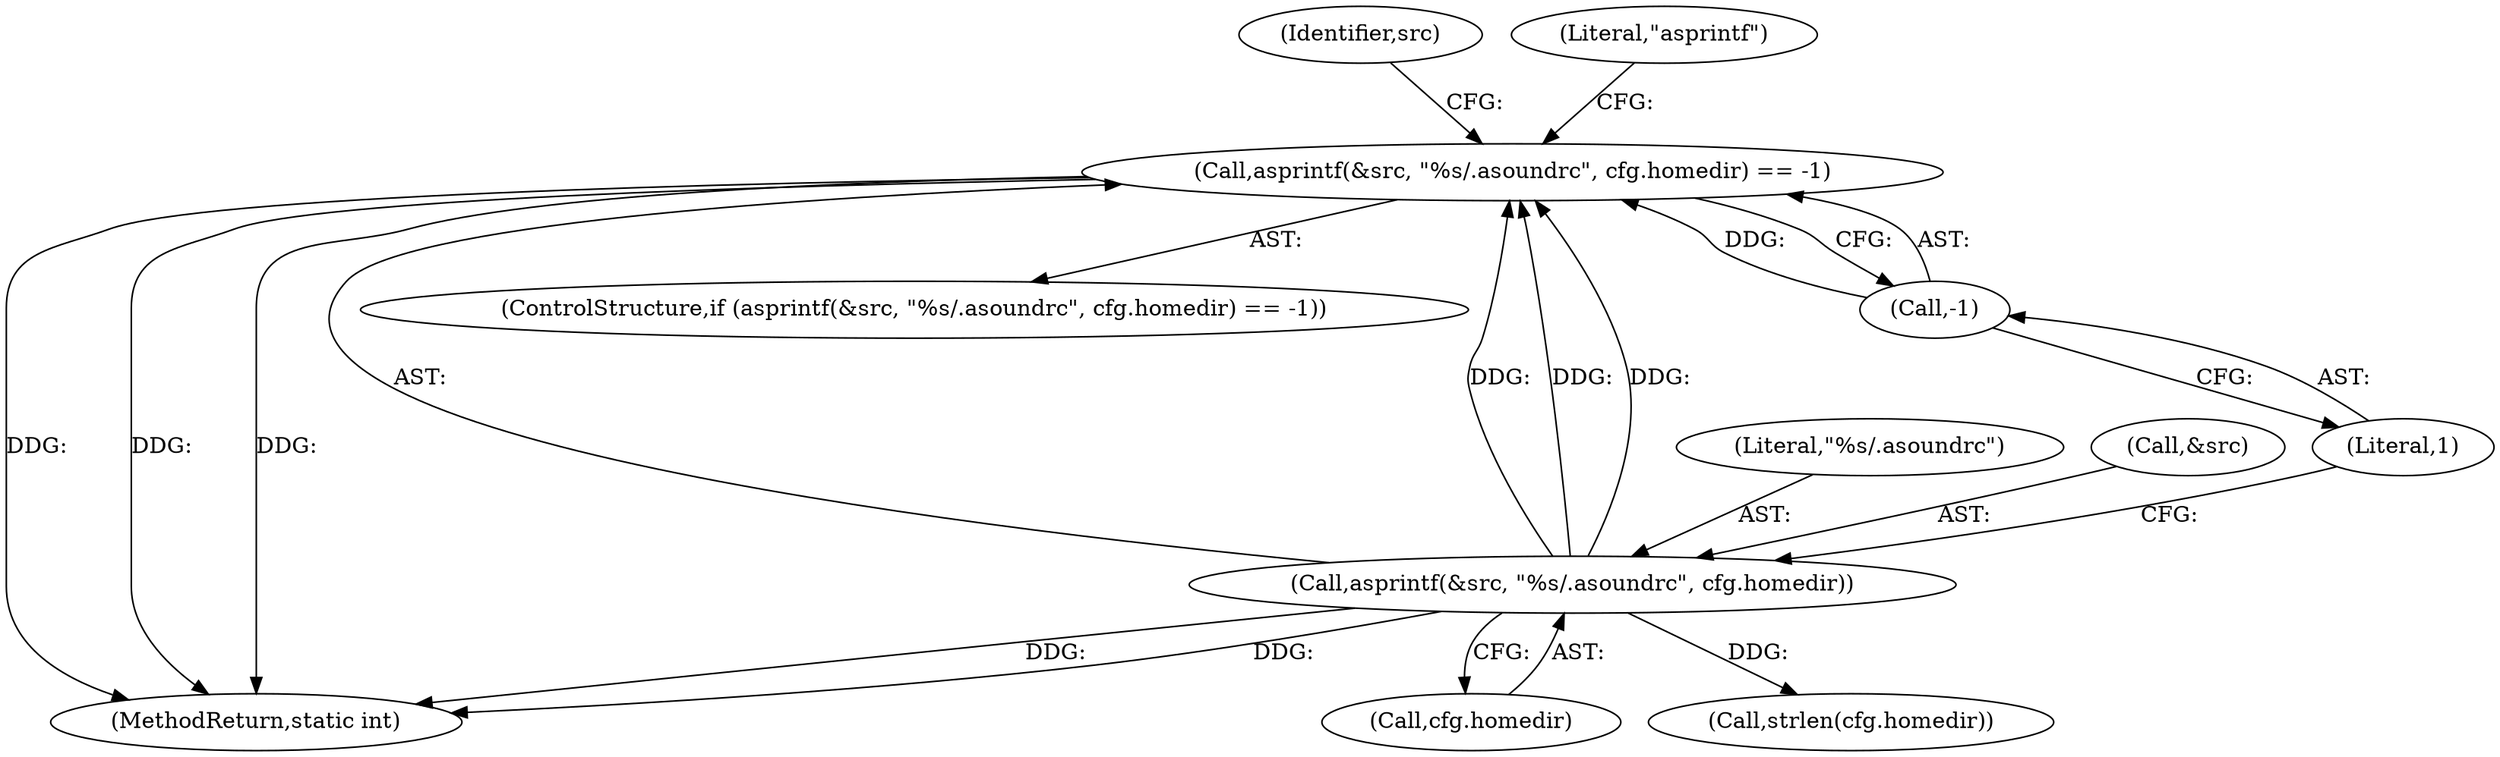 digraph "0_firejail_38d418505e9ee2d326557e5639e8da49c298858f_0@API" {
"1000132" [label="(Call,asprintf(&src, \"%s/.asoundrc\", cfg.homedir) == -1)"];
"1000133" [label="(Call,asprintf(&src, \"%s/.asoundrc\", cfg.homedir))"];
"1000140" [label="(Call,-1)"];
"1000136" [label="(Literal,\"%s/.asoundrc\")"];
"1000141" [label="(Literal,1)"];
"1000133" [label="(Call,asprintf(&src, \"%s/.asoundrc\", cfg.homedir))"];
"1000140" [label="(Call,-1)"];
"1000137" [label="(Call,cfg.homedir)"];
"1000148" [label="(Identifier,src)"];
"1000206" [label="(MethodReturn,static int)"];
"1000131" [label="(ControlStructure,if (asprintf(&src, \"%s/.asoundrc\", cfg.homedir) == -1))"];
"1000180" [label="(Call,strlen(cfg.homedir))"];
"1000132" [label="(Call,asprintf(&src, \"%s/.asoundrc\", cfg.homedir) == -1)"];
"1000134" [label="(Call,&src)"];
"1000143" [label="(Literal,\"asprintf\")"];
"1000132" -> "1000131"  [label="AST: "];
"1000132" -> "1000140"  [label="CFG: "];
"1000133" -> "1000132"  [label="AST: "];
"1000140" -> "1000132"  [label="AST: "];
"1000143" -> "1000132"  [label="CFG: "];
"1000148" -> "1000132"  [label="CFG: "];
"1000132" -> "1000206"  [label="DDG: "];
"1000132" -> "1000206"  [label="DDG: "];
"1000132" -> "1000206"  [label="DDG: "];
"1000133" -> "1000132"  [label="DDG: "];
"1000133" -> "1000132"  [label="DDG: "];
"1000133" -> "1000132"  [label="DDG: "];
"1000140" -> "1000132"  [label="DDG: "];
"1000133" -> "1000137"  [label="CFG: "];
"1000134" -> "1000133"  [label="AST: "];
"1000136" -> "1000133"  [label="AST: "];
"1000137" -> "1000133"  [label="AST: "];
"1000141" -> "1000133"  [label="CFG: "];
"1000133" -> "1000206"  [label="DDG: "];
"1000133" -> "1000206"  [label="DDG: "];
"1000133" -> "1000180"  [label="DDG: "];
"1000140" -> "1000141"  [label="CFG: "];
"1000141" -> "1000140"  [label="AST: "];
}
